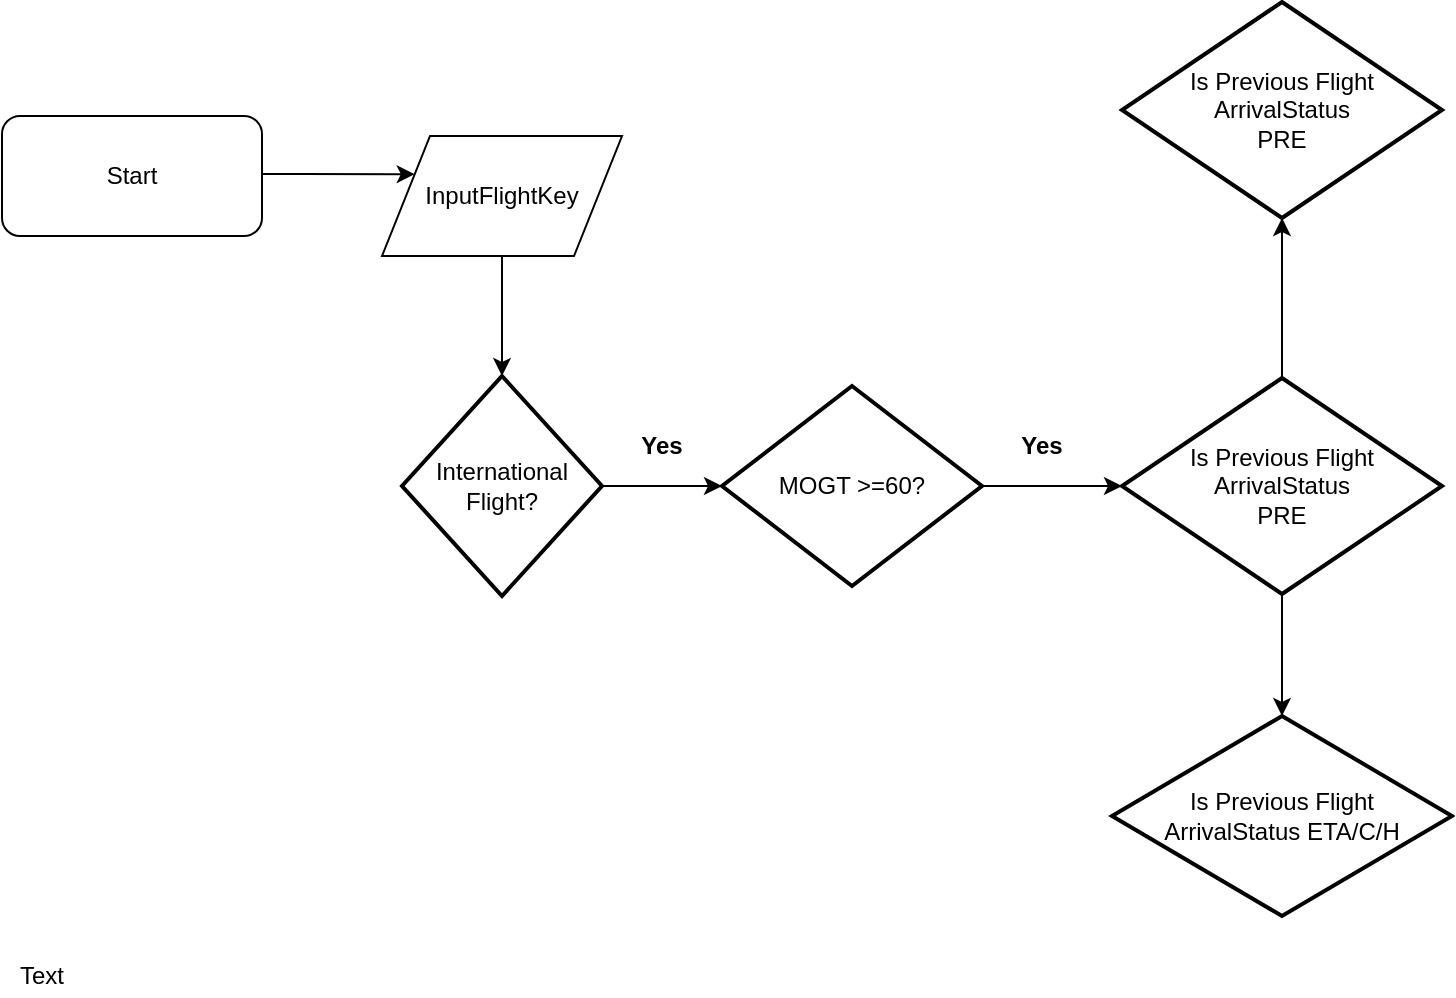 <mxfile version="11.1.4" type="github"><diagram id="pFKQiXRmC3XckeJbhHOQ" name="Page-1"><mxGraphModel dx="1038" dy="1683" grid="1" gridSize="10" guides="1" tooltips="1" connect="1" arrows="1" fold="1" page="1" pageScale="1" pageWidth="850" pageHeight="1100" math="0" shadow="0"><root><mxCell id="0"/><mxCell id="1" parent="0"/><mxCell id="UgsXbYPD-4DsROqtCclC-2" style="edgeStyle=orthogonalEdgeStyle;rounded=0;orthogonalLoop=1;jettySize=auto;html=1;entryX=0;entryY=0.25;entryDx=0;entryDy=0;" parent="1" source="UgsXbYPD-4DsROqtCclC-1" target="UgsXbYPD-4DsROqtCclC-3" edge="1"><mxGeometry relative="1" as="geometry"><mxPoint x="220" y="60" as="targetPoint"/><Array as="points"><mxPoint x="170" y="59"/><mxPoint x="170" y="59"/></Array></mxGeometry></mxCell><mxCell id="UgsXbYPD-4DsROqtCclC-1" value="Start" style="rounded=1;whiteSpace=wrap;html=1;" parent="1" vertex="1"><mxGeometry x="20" y="30" width="130" height="60" as="geometry"/></mxCell><mxCell id="UgsXbYPD-4DsROqtCclC-6" style="edgeStyle=orthogonalEdgeStyle;rounded=0;orthogonalLoop=1;jettySize=auto;html=1;exitX=0.5;exitY=0;exitDx=0;exitDy=0;entryX=0.5;entryY=0;entryDx=0;entryDy=0;" parent="1" source="UgsXbYPD-4DsROqtCclC-3" target="UgsXbYPD-4DsROqtCclC-3" edge="1"><mxGeometry relative="1" as="geometry"><mxPoint x="260" y="120" as="targetPoint"/></mxGeometry></mxCell><mxCell id="UgsXbYPD-4DsROqtCclC-7" style="edgeStyle=orthogonalEdgeStyle;rounded=0;orthogonalLoop=1;jettySize=auto;html=1;" parent="1" source="UgsXbYPD-4DsROqtCclC-3" edge="1"><mxGeometry relative="1" as="geometry"><mxPoint x="270" y="160" as="targetPoint"/></mxGeometry></mxCell><mxCell id="UgsXbYPD-4DsROqtCclC-3" value="InputFlightKey" style="shape=parallelogram;perimeter=parallelogramPerimeter;whiteSpace=wrap;html=1;" parent="1" vertex="1"><mxGeometry x="210" y="40" width="120" height="60" as="geometry"/></mxCell><mxCell id="UgsXbYPD-4DsROqtCclC-10" style="edgeStyle=orthogonalEdgeStyle;rounded=0;orthogonalLoop=1;jettySize=auto;html=1;exitX=1;exitY=0.5;exitDx=0;exitDy=0;exitPerimeter=0;" parent="1" source="UgsXbYPD-4DsROqtCclC-8" edge="1"><mxGeometry relative="1" as="geometry"><mxPoint x="380" y="215" as="targetPoint"/><Array as="points"><mxPoint x="370" y="215"/><mxPoint x="370" y="215"/></Array></mxGeometry></mxCell><mxCell id="UgsXbYPD-4DsROqtCclC-8" value="International Flight?" style="strokeWidth=2;html=1;shape=mxgraph.flowchart.decision;whiteSpace=wrap;" parent="1" vertex="1"><mxGeometry x="220" y="160" width="100" height="110" as="geometry"/></mxCell><mxCell id="UgsXbYPD-4DsROqtCclC-14" style="edgeStyle=orthogonalEdgeStyle;rounded=0;orthogonalLoop=1;jettySize=auto;html=1;" parent="1" source="UgsXbYPD-4DsROqtCclC-11" edge="1"><mxGeometry relative="1" as="geometry"><mxPoint x="580" y="215" as="targetPoint"/></mxGeometry></mxCell><mxCell id="UgsXbYPD-4DsROqtCclC-11" value="MOGT &amp;gt;=60?" style="strokeWidth=2;html=1;shape=mxgraph.flowchart.decision;whiteSpace=wrap;" parent="1" vertex="1"><mxGeometry x="380" y="165" width="130" height="100" as="geometry"/></mxCell><mxCell id="UgsXbYPD-4DsROqtCclC-16" style="edgeStyle=orthogonalEdgeStyle;rounded=0;orthogonalLoop=1;jettySize=auto;html=1;entryX=0.5;entryY=0;entryDx=0;entryDy=0;entryPerimeter=0;" parent="1" source="UgsXbYPD-4DsROqtCclC-15" edge="1" target="UgsXbYPD-4DsROqtCclC-17"><mxGeometry relative="1" as="geometry"><mxPoint x="590" y="320" as="targetPoint"/><Array as="points"><mxPoint x="660" y="290"/><mxPoint x="660" y="290"/></Array></mxGeometry></mxCell><mxCell id="46tW-18OfaLYzbYvIZAa-3" value="" style="edgeStyle=orthogonalEdgeStyle;rounded=0;orthogonalLoop=1;jettySize=auto;html=1;" edge="1" parent="1" source="UgsXbYPD-4DsROqtCclC-15" target="46tW-18OfaLYzbYvIZAa-2"><mxGeometry relative="1" as="geometry"/></mxCell><mxCell id="UgsXbYPD-4DsROqtCclC-15" value="Is Previous Flight&lt;br&gt;ArrivalStatus &lt;br&gt;PRE" style="strokeWidth=2;html=1;shape=mxgraph.flowchart.decision;whiteSpace=wrap;" parent="1" vertex="1"><mxGeometry x="580" y="161" width="160" height="108" as="geometry"/></mxCell><mxCell id="46tW-18OfaLYzbYvIZAa-2" value="Is Previous Flight&lt;br&gt;ArrivalStatus &lt;br&gt;PRE" style="strokeWidth=2;html=1;shape=mxgraph.flowchart.decision;whiteSpace=wrap;" vertex="1" parent="1"><mxGeometry x="580" y="-27" width="160" height="108" as="geometry"/></mxCell><mxCell id="UgsXbYPD-4DsROqtCclC-17" value="&lt;span style=&quot;white-space: normal&quot;&gt;Is Previous Flight&lt;/span&gt;&lt;br style=&quot;white-space: normal&quot;&gt;&lt;span style=&quot;white-space: normal&quot;&gt;ArrivalStatus&lt;/span&gt;&lt;span style=&quot;white-space: normal&quot;&gt;&amp;nbsp;ETA/C/H&lt;/span&gt;" style="strokeWidth=2;html=1;shape=mxgraph.flowchart.decision;whiteSpace=wrap;" parent="1" vertex="1"><mxGeometry x="575" y="330" width="170" height="100" as="geometry"/></mxCell><mxCell id="46tW-18OfaLYzbYvIZAa-4" value="Text" style="text;html=1;strokeColor=none;fillColor=none;align=center;verticalAlign=middle;whiteSpace=wrap;rounded=0;" vertex="1" parent="1"><mxGeometry x="20" y="450" width="40" height="20" as="geometry"/></mxCell><mxCell id="46tW-18OfaLYzbYvIZAa-5" value="&lt;b&gt;Yes&lt;/b&gt;" style="text;html=1;strokeColor=none;fillColor=none;align=center;verticalAlign=middle;whiteSpace=wrap;rounded=0;" vertex="1" parent="1"><mxGeometry x="330" y="185" width="40" height="20" as="geometry"/></mxCell><mxCell id="46tW-18OfaLYzbYvIZAa-6" value="&lt;b&gt;Yes&lt;/b&gt;" style="text;html=1;strokeColor=none;fillColor=none;align=center;verticalAlign=middle;whiteSpace=wrap;rounded=0;" vertex="1" parent="1"><mxGeometry x="520" y="185" width="40" height="20" as="geometry"/></mxCell></root></mxGraphModel></diagram></mxfile>
